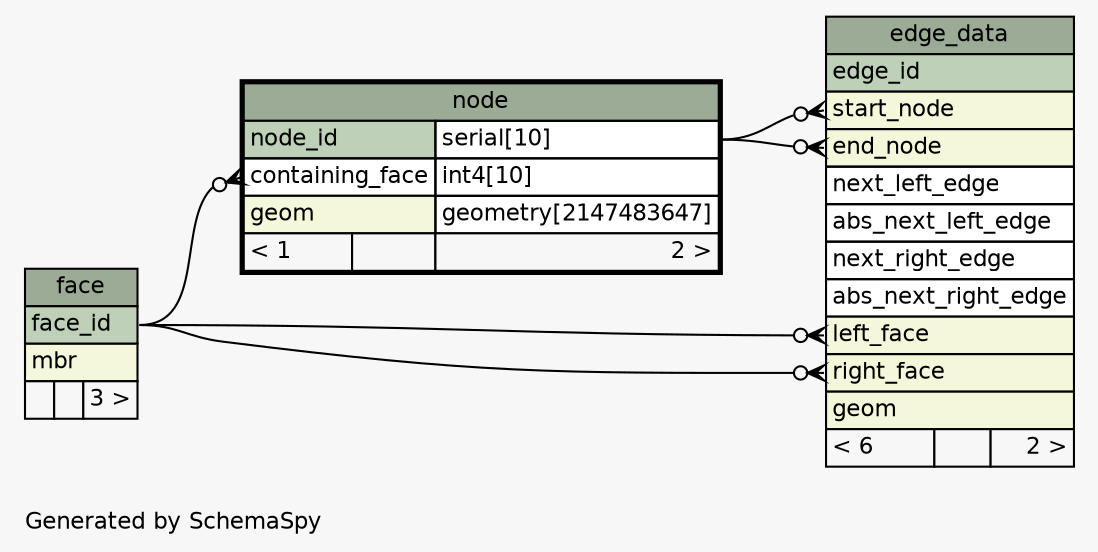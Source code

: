 // dot 2.38.0 on Mac OS X 10.10.1
// SchemaSpy rev 590
digraph "oneDegreeRelationshipsDiagram" {
  graph [
    rankdir="RL"
    bgcolor="#f7f7f7"
    label="\nGenerated by SchemaSpy"
    labeljust="l"
    nodesep="0.18"
    ranksep="0.46"
    fontname="Helvetica"
    fontsize="11"
  ];
  node [
    fontname="Helvetica"
    fontsize="11"
    shape="plaintext"
  ];
  edge [
    arrowsize="0.8"
  ];
  "edge_data":"end_node":w -> "node":"node_id.type":e [arrowhead=none dir=back arrowtail=crowodot];
  "edge_data":"left_face":w -> "face":"face_id":e [arrowhead=none dir=back arrowtail=crowodot];
  "edge_data":"right_face":w -> "face":"face_id":e [arrowhead=none dir=back arrowtail=crowodot];
  "edge_data":"start_node":w -> "node":"node_id.type":e [arrowhead=none dir=back arrowtail=crowodot];
  "node":"containing_face":w -> "face":"face_id":e [arrowhead=none dir=back arrowtail=crowodot];
  "edge_data" [
    label=<
    <TABLE BORDER="0" CELLBORDER="1" CELLSPACING="0" BGCOLOR="#ffffff">
      <TR><TD COLSPAN="3" BGCOLOR="#9bab96" ALIGN="CENTER">edge_data</TD></TR>
      <TR><TD PORT="edge_id" COLSPAN="3" BGCOLOR="#bed1b8" ALIGN="LEFT">edge_id</TD></TR>
      <TR><TD PORT="start_node" COLSPAN="3" BGCOLOR="#f4f7da" ALIGN="LEFT">start_node</TD></TR>
      <TR><TD PORT="end_node" COLSPAN="3" BGCOLOR="#f4f7da" ALIGN="LEFT">end_node</TD></TR>
      <TR><TD PORT="next_left_edge" COLSPAN="3" ALIGN="LEFT">next_left_edge</TD></TR>
      <TR><TD PORT="abs_next_left_edge" COLSPAN="3" ALIGN="LEFT">abs_next_left_edge</TD></TR>
      <TR><TD PORT="next_right_edge" COLSPAN="3" ALIGN="LEFT">next_right_edge</TD></TR>
      <TR><TD PORT="abs_next_right_edge" COLSPAN="3" ALIGN="LEFT">abs_next_right_edge</TD></TR>
      <TR><TD PORT="left_face" COLSPAN="3" BGCOLOR="#f4f7da" ALIGN="LEFT">left_face</TD></TR>
      <TR><TD PORT="right_face" COLSPAN="3" BGCOLOR="#f4f7da" ALIGN="LEFT">right_face</TD></TR>
      <TR><TD PORT="geom" COLSPAN="3" BGCOLOR="#f4f7da" ALIGN="LEFT">geom</TD></TR>
      <TR><TD ALIGN="LEFT" BGCOLOR="#f7f7f7">&lt; 6</TD><TD ALIGN="RIGHT" BGCOLOR="#f7f7f7">  </TD><TD ALIGN="RIGHT" BGCOLOR="#f7f7f7">2 &gt;</TD></TR>
    </TABLE>>
    URL="edge_data.html"
    tooltip="edge_data"
  ];
  "face" [
    label=<
    <TABLE BORDER="0" CELLBORDER="1" CELLSPACING="0" BGCOLOR="#ffffff">
      <TR><TD COLSPAN="3" BGCOLOR="#9bab96" ALIGN="CENTER">face</TD></TR>
      <TR><TD PORT="face_id" COLSPAN="3" BGCOLOR="#bed1b8" ALIGN="LEFT">face_id</TD></TR>
      <TR><TD PORT="mbr" COLSPAN="3" BGCOLOR="#f4f7da" ALIGN="LEFT">mbr</TD></TR>
      <TR><TD ALIGN="LEFT" BGCOLOR="#f7f7f7">  </TD><TD ALIGN="RIGHT" BGCOLOR="#f7f7f7">  </TD><TD ALIGN="RIGHT" BGCOLOR="#f7f7f7">3 &gt;</TD></TR>
    </TABLE>>
    URL="face.html"
    tooltip="face"
  ];
  "node" [
    label=<
    <TABLE BORDER="2" CELLBORDER="1" CELLSPACING="0" BGCOLOR="#ffffff">
      <TR><TD COLSPAN="3" BGCOLOR="#9bab96" ALIGN="CENTER">node</TD></TR>
      <TR><TD PORT="node_id" COLSPAN="2" BGCOLOR="#bed1b8" ALIGN="LEFT">node_id</TD><TD PORT="node_id.type" ALIGN="LEFT">serial[10]</TD></TR>
      <TR><TD PORT="containing_face" COLSPAN="2" ALIGN="LEFT">containing_face</TD><TD PORT="containing_face.type" ALIGN="LEFT">int4[10]</TD></TR>
      <TR><TD PORT="geom" COLSPAN="2" BGCOLOR="#f4f7da" ALIGN="LEFT">geom</TD><TD PORT="geom.type" ALIGN="LEFT">geometry[2147483647]</TD></TR>
      <TR><TD ALIGN="LEFT" BGCOLOR="#f7f7f7">&lt; 1</TD><TD ALIGN="RIGHT" BGCOLOR="#f7f7f7">  </TD><TD ALIGN="RIGHT" BGCOLOR="#f7f7f7">2 &gt;</TD></TR>
    </TABLE>>
    URL="node.html"
    tooltip="node"
  ];
}
